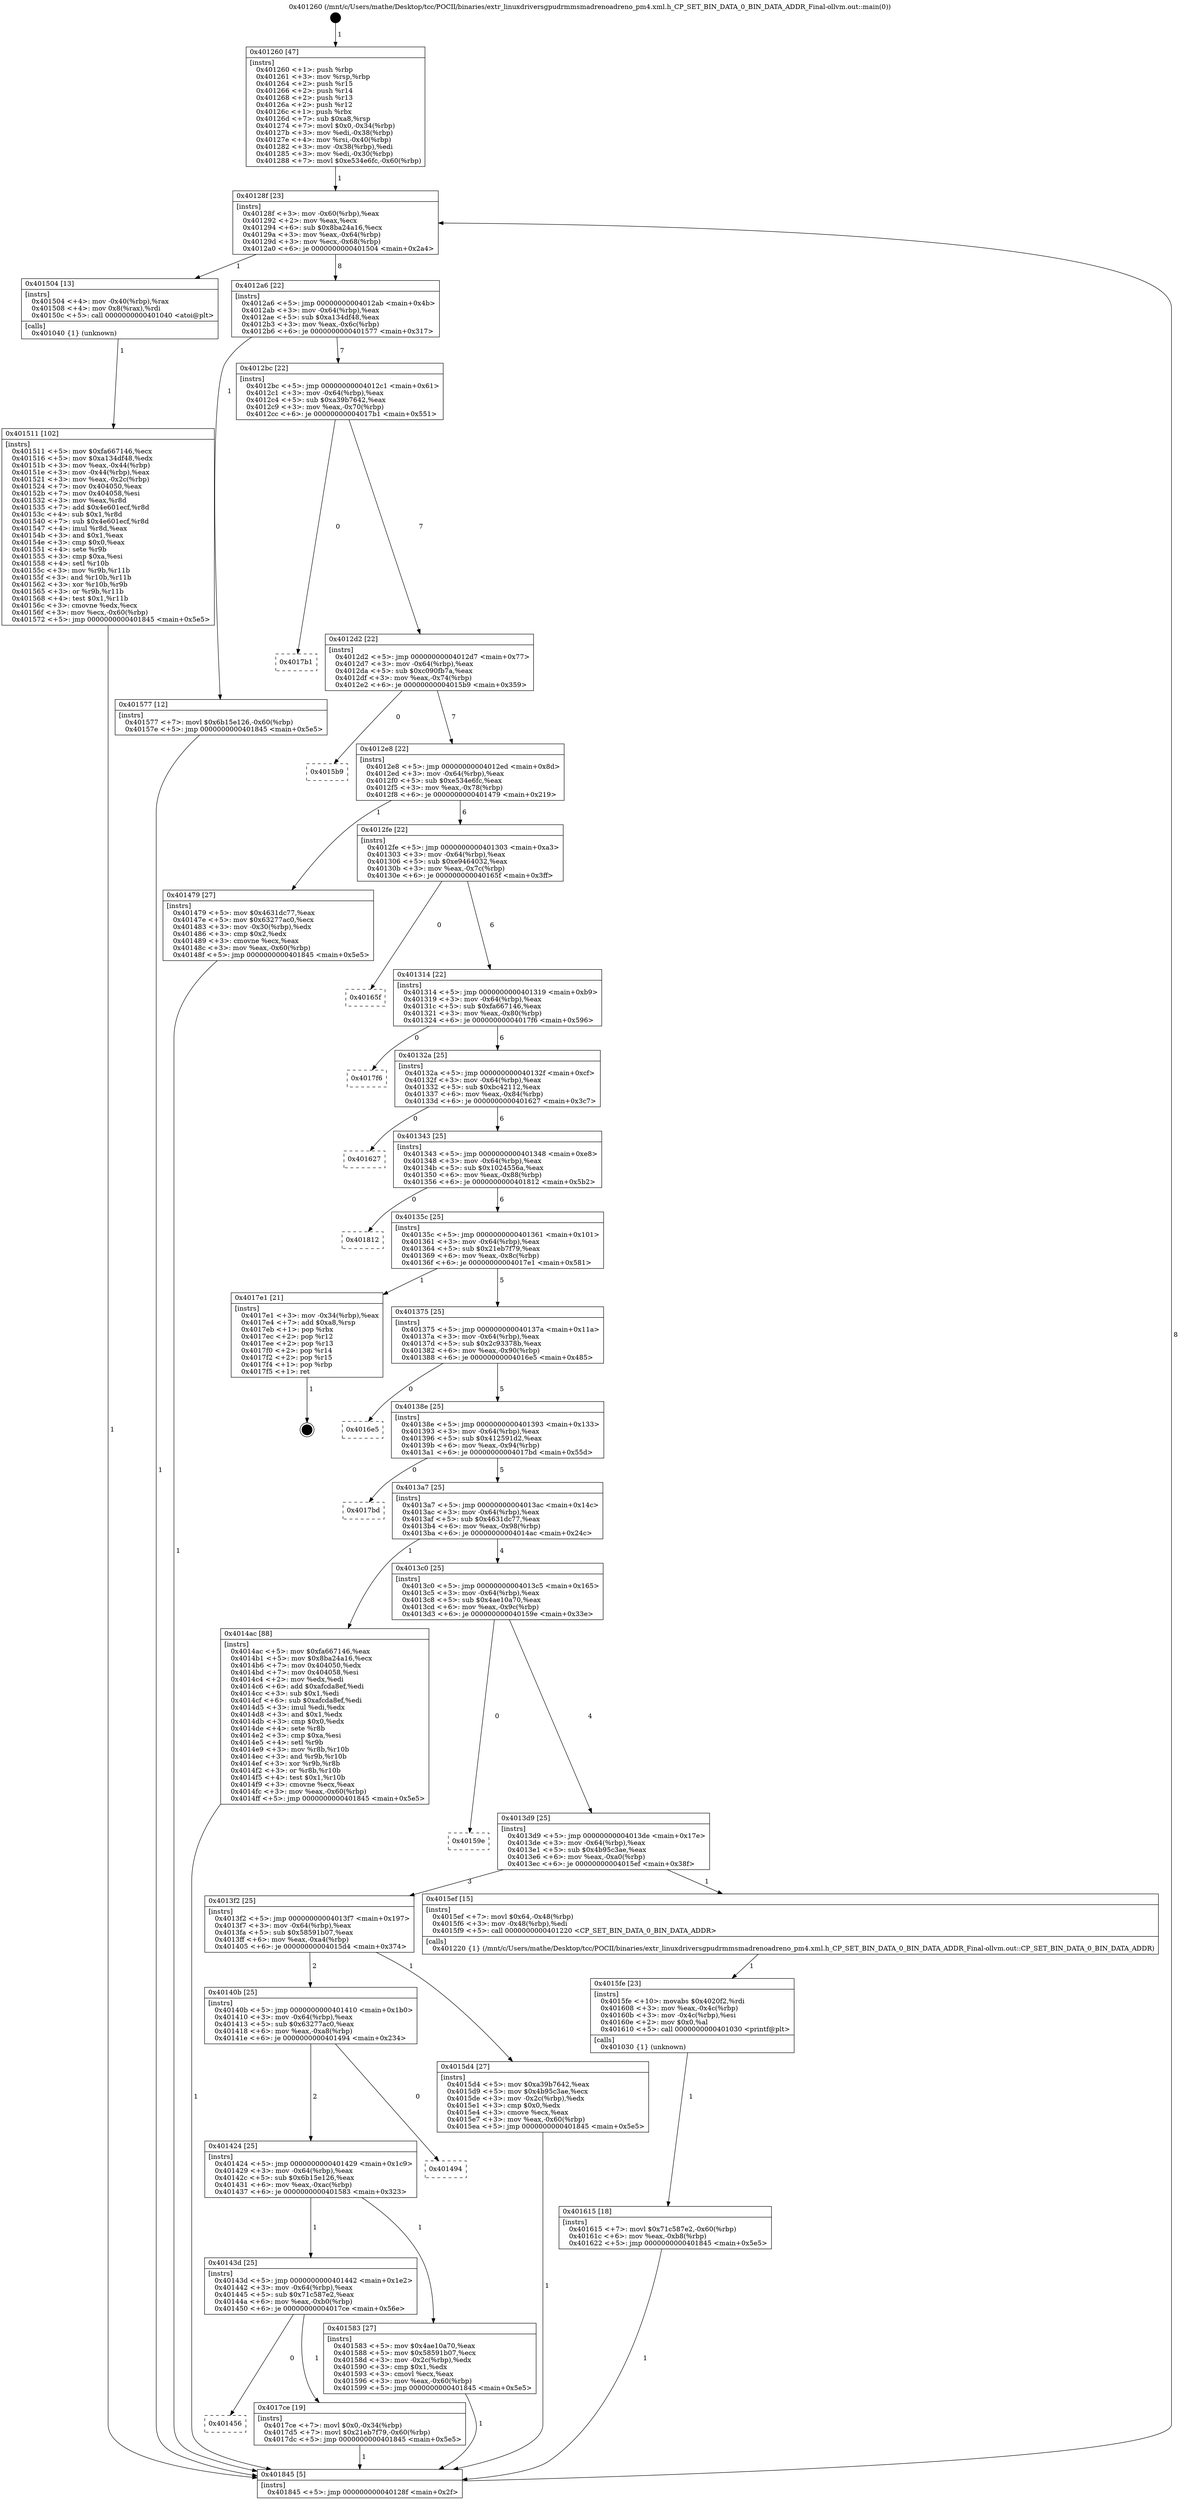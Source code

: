 digraph "0x401260" {
  label = "0x401260 (/mnt/c/Users/mathe/Desktop/tcc/POCII/binaries/extr_linuxdriversgpudrmmsmadrenoadreno_pm4.xml.h_CP_SET_BIN_DATA_0_BIN_DATA_ADDR_Final-ollvm.out::main(0))"
  labelloc = "t"
  node[shape=record]

  Entry [label="",width=0.3,height=0.3,shape=circle,fillcolor=black,style=filled]
  "0x40128f" [label="{
     0x40128f [23]\l
     | [instrs]\l
     &nbsp;&nbsp;0x40128f \<+3\>: mov -0x60(%rbp),%eax\l
     &nbsp;&nbsp;0x401292 \<+2\>: mov %eax,%ecx\l
     &nbsp;&nbsp;0x401294 \<+6\>: sub $0x8ba24a16,%ecx\l
     &nbsp;&nbsp;0x40129a \<+3\>: mov %eax,-0x64(%rbp)\l
     &nbsp;&nbsp;0x40129d \<+3\>: mov %ecx,-0x68(%rbp)\l
     &nbsp;&nbsp;0x4012a0 \<+6\>: je 0000000000401504 \<main+0x2a4\>\l
  }"]
  "0x401504" [label="{
     0x401504 [13]\l
     | [instrs]\l
     &nbsp;&nbsp;0x401504 \<+4\>: mov -0x40(%rbp),%rax\l
     &nbsp;&nbsp;0x401508 \<+4\>: mov 0x8(%rax),%rdi\l
     &nbsp;&nbsp;0x40150c \<+5\>: call 0000000000401040 \<atoi@plt\>\l
     | [calls]\l
     &nbsp;&nbsp;0x401040 \{1\} (unknown)\l
  }"]
  "0x4012a6" [label="{
     0x4012a6 [22]\l
     | [instrs]\l
     &nbsp;&nbsp;0x4012a6 \<+5\>: jmp 00000000004012ab \<main+0x4b\>\l
     &nbsp;&nbsp;0x4012ab \<+3\>: mov -0x64(%rbp),%eax\l
     &nbsp;&nbsp;0x4012ae \<+5\>: sub $0xa134df48,%eax\l
     &nbsp;&nbsp;0x4012b3 \<+3\>: mov %eax,-0x6c(%rbp)\l
     &nbsp;&nbsp;0x4012b6 \<+6\>: je 0000000000401577 \<main+0x317\>\l
  }"]
  Exit [label="",width=0.3,height=0.3,shape=circle,fillcolor=black,style=filled,peripheries=2]
  "0x401577" [label="{
     0x401577 [12]\l
     | [instrs]\l
     &nbsp;&nbsp;0x401577 \<+7\>: movl $0x6b15e126,-0x60(%rbp)\l
     &nbsp;&nbsp;0x40157e \<+5\>: jmp 0000000000401845 \<main+0x5e5\>\l
  }"]
  "0x4012bc" [label="{
     0x4012bc [22]\l
     | [instrs]\l
     &nbsp;&nbsp;0x4012bc \<+5\>: jmp 00000000004012c1 \<main+0x61\>\l
     &nbsp;&nbsp;0x4012c1 \<+3\>: mov -0x64(%rbp),%eax\l
     &nbsp;&nbsp;0x4012c4 \<+5\>: sub $0xa39b7642,%eax\l
     &nbsp;&nbsp;0x4012c9 \<+3\>: mov %eax,-0x70(%rbp)\l
     &nbsp;&nbsp;0x4012cc \<+6\>: je 00000000004017b1 \<main+0x551\>\l
  }"]
  "0x401456" [label="{
     0x401456\l
  }", style=dashed]
  "0x4017b1" [label="{
     0x4017b1\l
  }", style=dashed]
  "0x4012d2" [label="{
     0x4012d2 [22]\l
     | [instrs]\l
     &nbsp;&nbsp;0x4012d2 \<+5\>: jmp 00000000004012d7 \<main+0x77\>\l
     &nbsp;&nbsp;0x4012d7 \<+3\>: mov -0x64(%rbp),%eax\l
     &nbsp;&nbsp;0x4012da \<+5\>: sub $0xc090fb7a,%eax\l
     &nbsp;&nbsp;0x4012df \<+3\>: mov %eax,-0x74(%rbp)\l
     &nbsp;&nbsp;0x4012e2 \<+6\>: je 00000000004015b9 \<main+0x359\>\l
  }"]
  "0x4017ce" [label="{
     0x4017ce [19]\l
     | [instrs]\l
     &nbsp;&nbsp;0x4017ce \<+7\>: movl $0x0,-0x34(%rbp)\l
     &nbsp;&nbsp;0x4017d5 \<+7\>: movl $0x21eb7f79,-0x60(%rbp)\l
     &nbsp;&nbsp;0x4017dc \<+5\>: jmp 0000000000401845 \<main+0x5e5\>\l
  }"]
  "0x4015b9" [label="{
     0x4015b9\l
  }", style=dashed]
  "0x4012e8" [label="{
     0x4012e8 [22]\l
     | [instrs]\l
     &nbsp;&nbsp;0x4012e8 \<+5\>: jmp 00000000004012ed \<main+0x8d\>\l
     &nbsp;&nbsp;0x4012ed \<+3\>: mov -0x64(%rbp),%eax\l
     &nbsp;&nbsp;0x4012f0 \<+5\>: sub $0xe534e6fc,%eax\l
     &nbsp;&nbsp;0x4012f5 \<+3\>: mov %eax,-0x78(%rbp)\l
     &nbsp;&nbsp;0x4012f8 \<+6\>: je 0000000000401479 \<main+0x219\>\l
  }"]
  "0x401615" [label="{
     0x401615 [18]\l
     | [instrs]\l
     &nbsp;&nbsp;0x401615 \<+7\>: movl $0x71c587e2,-0x60(%rbp)\l
     &nbsp;&nbsp;0x40161c \<+6\>: mov %eax,-0xb8(%rbp)\l
     &nbsp;&nbsp;0x401622 \<+5\>: jmp 0000000000401845 \<main+0x5e5\>\l
  }"]
  "0x401479" [label="{
     0x401479 [27]\l
     | [instrs]\l
     &nbsp;&nbsp;0x401479 \<+5\>: mov $0x4631dc77,%eax\l
     &nbsp;&nbsp;0x40147e \<+5\>: mov $0x63277ac0,%ecx\l
     &nbsp;&nbsp;0x401483 \<+3\>: mov -0x30(%rbp),%edx\l
     &nbsp;&nbsp;0x401486 \<+3\>: cmp $0x2,%edx\l
     &nbsp;&nbsp;0x401489 \<+3\>: cmovne %ecx,%eax\l
     &nbsp;&nbsp;0x40148c \<+3\>: mov %eax,-0x60(%rbp)\l
     &nbsp;&nbsp;0x40148f \<+5\>: jmp 0000000000401845 \<main+0x5e5\>\l
  }"]
  "0x4012fe" [label="{
     0x4012fe [22]\l
     | [instrs]\l
     &nbsp;&nbsp;0x4012fe \<+5\>: jmp 0000000000401303 \<main+0xa3\>\l
     &nbsp;&nbsp;0x401303 \<+3\>: mov -0x64(%rbp),%eax\l
     &nbsp;&nbsp;0x401306 \<+5\>: sub $0xe9464032,%eax\l
     &nbsp;&nbsp;0x40130b \<+3\>: mov %eax,-0x7c(%rbp)\l
     &nbsp;&nbsp;0x40130e \<+6\>: je 000000000040165f \<main+0x3ff\>\l
  }"]
  "0x401845" [label="{
     0x401845 [5]\l
     | [instrs]\l
     &nbsp;&nbsp;0x401845 \<+5\>: jmp 000000000040128f \<main+0x2f\>\l
  }"]
  "0x401260" [label="{
     0x401260 [47]\l
     | [instrs]\l
     &nbsp;&nbsp;0x401260 \<+1\>: push %rbp\l
     &nbsp;&nbsp;0x401261 \<+3\>: mov %rsp,%rbp\l
     &nbsp;&nbsp;0x401264 \<+2\>: push %r15\l
     &nbsp;&nbsp;0x401266 \<+2\>: push %r14\l
     &nbsp;&nbsp;0x401268 \<+2\>: push %r13\l
     &nbsp;&nbsp;0x40126a \<+2\>: push %r12\l
     &nbsp;&nbsp;0x40126c \<+1\>: push %rbx\l
     &nbsp;&nbsp;0x40126d \<+7\>: sub $0xa8,%rsp\l
     &nbsp;&nbsp;0x401274 \<+7\>: movl $0x0,-0x34(%rbp)\l
     &nbsp;&nbsp;0x40127b \<+3\>: mov %edi,-0x38(%rbp)\l
     &nbsp;&nbsp;0x40127e \<+4\>: mov %rsi,-0x40(%rbp)\l
     &nbsp;&nbsp;0x401282 \<+3\>: mov -0x38(%rbp),%edi\l
     &nbsp;&nbsp;0x401285 \<+3\>: mov %edi,-0x30(%rbp)\l
     &nbsp;&nbsp;0x401288 \<+7\>: movl $0xe534e6fc,-0x60(%rbp)\l
  }"]
  "0x4015fe" [label="{
     0x4015fe [23]\l
     | [instrs]\l
     &nbsp;&nbsp;0x4015fe \<+10\>: movabs $0x4020f2,%rdi\l
     &nbsp;&nbsp;0x401608 \<+3\>: mov %eax,-0x4c(%rbp)\l
     &nbsp;&nbsp;0x40160b \<+3\>: mov -0x4c(%rbp),%esi\l
     &nbsp;&nbsp;0x40160e \<+2\>: mov $0x0,%al\l
     &nbsp;&nbsp;0x401610 \<+5\>: call 0000000000401030 \<printf@plt\>\l
     | [calls]\l
     &nbsp;&nbsp;0x401030 \{1\} (unknown)\l
  }"]
  "0x40165f" [label="{
     0x40165f\l
  }", style=dashed]
  "0x401314" [label="{
     0x401314 [22]\l
     | [instrs]\l
     &nbsp;&nbsp;0x401314 \<+5\>: jmp 0000000000401319 \<main+0xb9\>\l
     &nbsp;&nbsp;0x401319 \<+3\>: mov -0x64(%rbp),%eax\l
     &nbsp;&nbsp;0x40131c \<+5\>: sub $0xfa667146,%eax\l
     &nbsp;&nbsp;0x401321 \<+3\>: mov %eax,-0x80(%rbp)\l
     &nbsp;&nbsp;0x401324 \<+6\>: je 00000000004017f6 \<main+0x596\>\l
  }"]
  "0x40143d" [label="{
     0x40143d [25]\l
     | [instrs]\l
     &nbsp;&nbsp;0x40143d \<+5\>: jmp 0000000000401442 \<main+0x1e2\>\l
     &nbsp;&nbsp;0x401442 \<+3\>: mov -0x64(%rbp),%eax\l
     &nbsp;&nbsp;0x401445 \<+5\>: sub $0x71c587e2,%eax\l
     &nbsp;&nbsp;0x40144a \<+6\>: mov %eax,-0xb0(%rbp)\l
     &nbsp;&nbsp;0x401450 \<+6\>: je 00000000004017ce \<main+0x56e\>\l
  }"]
  "0x4017f6" [label="{
     0x4017f6\l
  }", style=dashed]
  "0x40132a" [label="{
     0x40132a [25]\l
     | [instrs]\l
     &nbsp;&nbsp;0x40132a \<+5\>: jmp 000000000040132f \<main+0xcf\>\l
     &nbsp;&nbsp;0x40132f \<+3\>: mov -0x64(%rbp),%eax\l
     &nbsp;&nbsp;0x401332 \<+5\>: sub $0xbc42112,%eax\l
     &nbsp;&nbsp;0x401337 \<+6\>: mov %eax,-0x84(%rbp)\l
     &nbsp;&nbsp;0x40133d \<+6\>: je 0000000000401627 \<main+0x3c7\>\l
  }"]
  "0x401583" [label="{
     0x401583 [27]\l
     | [instrs]\l
     &nbsp;&nbsp;0x401583 \<+5\>: mov $0x4ae10a70,%eax\l
     &nbsp;&nbsp;0x401588 \<+5\>: mov $0x58591b07,%ecx\l
     &nbsp;&nbsp;0x40158d \<+3\>: mov -0x2c(%rbp),%edx\l
     &nbsp;&nbsp;0x401590 \<+3\>: cmp $0x1,%edx\l
     &nbsp;&nbsp;0x401593 \<+3\>: cmovl %ecx,%eax\l
     &nbsp;&nbsp;0x401596 \<+3\>: mov %eax,-0x60(%rbp)\l
     &nbsp;&nbsp;0x401599 \<+5\>: jmp 0000000000401845 \<main+0x5e5\>\l
  }"]
  "0x401627" [label="{
     0x401627\l
  }", style=dashed]
  "0x401343" [label="{
     0x401343 [25]\l
     | [instrs]\l
     &nbsp;&nbsp;0x401343 \<+5\>: jmp 0000000000401348 \<main+0xe8\>\l
     &nbsp;&nbsp;0x401348 \<+3\>: mov -0x64(%rbp),%eax\l
     &nbsp;&nbsp;0x40134b \<+5\>: sub $0x1024556a,%eax\l
     &nbsp;&nbsp;0x401350 \<+6\>: mov %eax,-0x88(%rbp)\l
     &nbsp;&nbsp;0x401356 \<+6\>: je 0000000000401812 \<main+0x5b2\>\l
  }"]
  "0x401424" [label="{
     0x401424 [25]\l
     | [instrs]\l
     &nbsp;&nbsp;0x401424 \<+5\>: jmp 0000000000401429 \<main+0x1c9\>\l
     &nbsp;&nbsp;0x401429 \<+3\>: mov -0x64(%rbp),%eax\l
     &nbsp;&nbsp;0x40142c \<+5\>: sub $0x6b15e126,%eax\l
     &nbsp;&nbsp;0x401431 \<+6\>: mov %eax,-0xac(%rbp)\l
     &nbsp;&nbsp;0x401437 \<+6\>: je 0000000000401583 \<main+0x323\>\l
  }"]
  "0x401812" [label="{
     0x401812\l
  }", style=dashed]
  "0x40135c" [label="{
     0x40135c [25]\l
     | [instrs]\l
     &nbsp;&nbsp;0x40135c \<+5\>: jmp 0000000000401361 \<main+0x101\>\l
     &nbsp;&nbsp;0x401361 \<+3\>: mov -0x64(%rbp),%eax\l
     &nbsp;&nbsp;0x401364 \<+5\>: sub $0x21eb7f79,%eax\l
     &nbsp;&nbsp;0x401369 \<+6\>: mov %eax,-0x8c(%rbp)\l
     &nbsp;&nbsp;0x40136f \<+6\>: je 00000000004017e1 \<main+0x581\>\l
  }"]
  "0x401494" [label="{
     0x401494\l
  }", style=dashed]
  "0x4017e1" [label="{
     0x4017e1 [21]\l
     | [instrs]\l
     &nbsp;&nbsp;0x4017e1 \<+3\>: mov -0x34(%rbp),%eax\l
     &nbsp;&nbsp;0x4017e4 \<+7\>: add $0xa8,%rsp\l
     &nbsp;&nbsp;0x4017eb \<+1\>: pop %rbx\l
     &nbsp;&nbsp;0x4017ec \<+2\>: pop %r12\l
     &nbsp;&nbsp;0x4017ee \<+2\>: pop %r13\l
     &nbsp;&nbsp;0x4017f0 \<+2\>: pop %r14\l
     &nbsp;&nbsp;0x4017f2 \<+2\>: pop %r15\l
     &nbsp;&nbsp;0x4017f4 \<+1\>: pop %rbp\l
     &nbsp;&nbsp;0x4017f5 \<+1\>: ret\l
  }"]
  "0x401375" [label="{
     0x401375 [25]\l
     | [instrs]\l
     &nbsp;&nbsp;0x401375 \<+5\>: jmp 000000000040137a \<main+0x11a\>\l
     &nbsp;&nbsp;0x40137a \<+3\>: mov -0x64(%rbp),%eax\l
     &nbsp;&nbsp;0x40137d \<+5\>: sub $0x2c93378b,%eax\l
     &nbsp;&nbsp;0x401382 \<+6\>: mov %eax,-0x90(%rbp)\l
     &nbsp;&nbsp;0x401388 \<+6\>: je 00000000004016e5 \<main+0x485\>\l
  }"]
  "0x40140b" [label="{
     0x40140b [25]\l
     | [instrs]\l
     &nbsp;&nbsp;0x40140b \<+5\>: jmp 0000000000401410 \<main+0x1b0\>\l
     &nbsp;&nbsp;0x401410 \<+3\>: mov -0x64(%rbp),%eax\l
     &nbsp;&nbsp;0x401413 \<+5\>: sub $0x63277ac0,%eax\l
     &nbsp;&nbsp;0x401418 \<+6\>: mov %eax,-0xa8(%rbp)\l
     &nbsp;&nbsp;0x40141e \<+6\>: je 0000000000401494 \<main+0x234\>\l
  }"]
  "0x4016e5" [label="{
     0x4016e5\l
  }", style=dashed]
  "0x40138e" [label="{
     0x40138e [25]\l
     | [instrs]\l
     &nbsp;&nbsp;0x40138e \<+5\>: jmp 0000000000401393 \<main+0x133\>\l
     &nbsp;&nbsp;0x401393 \<+3\>: mov -0x64(%rbp),%eax\l
     &nbsp;&nbsp;0x401396 \<+5\>: sub $0x412591d2,%eax\l
     &nbsp;&nbsp;0x40139b \<+6\>: mov %eax,-0x94(%rbp)\l
     &nbsp;&nbsp;0x4013a1 \<+6\>: je 00000000004017bd \<main+0x55d\>\l
  }"]
  "0x4015d4" [label="{
     0x4015d4 [27]\l
     | [instrs]\l
     &nbsp;&nbsp;0x4015d4 \<+5\>: mov $0xa39b7642,%eax\l
     &nbsp;&nbsp;0x4015d9 \<+5\>: mov $0x4b95c3ae,%ecx\l
     &nbsp;&nbsp;0x4015de \<+3\>: mov -0x2c(%rbp),%edx\l
     &nbsp;&nbsp;0x4015e1 \<+3\>: cmp $0x0,%edx\l
     &nbsp;&nbsp;0x4015e4 \<+3\>: cmove %ecx,%eax\l
     &nbsp;&nbsp;0x4015e7 \<+3\>: mov %eax,-0x60(%rbp)\l
     &nbsp;&nbsp;0x4015ea \<+5\>: jmp 0000000000401845 \<main+0x5e5\>\l
  }"]
  "0x4017bd" [label="{
     0x4017bd\l
  }", style=dashed]
  "0x4013a7" [label="{
     0x4013a7 [25]\l
     | [instrs]\l
     &nbsp;&nbsp;0x4013a7 \<+5\>: jmp 00000000004013ac \<main+0x14c\>\l
     &nbsp;&nbsp;0x4013ac \<+3\>: mov -0x64(%rbp),%eax\l
     &nbsp;&nbsp;0x4013af \<+5\>: sub $0x4631dc77,%eax\l
     &nbsp;&nbsp;0x4013b4 \<+6\>: mov %eax,-0x98(%rbp)\l
     &nbsp;&nbsp;0x4013ba \<+6\>: je 00000000004014ac \<main+0x24c\>\l
  }"]
  "0x4013f2" [label="{
     0x4013f2 [25]\l
     | [instrs]\l
     &nbsp;&nbsp;0x4013f2 \<+5\>: jmp 00000000004013f7 \<main+0x197\>\l
     &nbsp;&nbsp;0x4013f7 \<+3\>: mov -0x64(%rbp),%eax\l
     &nbsp;&nbsp;0x4013fa \<+5\>: sub $0x58591b07,%eax\l
     &nbsp;&nbsp;0x4013ff \<+6\>: mov %eax,-0xa4(%rbp)\l
     &nbsp;&nbsp;0x401405 \<+6\>: je 00000000004015d4 \<main+0x374\>\l
  }"]
  "0x4014ac" [label="{
     0x4014ac [88]\l
     | [instrs]\l
     &nbsp;&nbsp;0x4014ac \<+5\>: mov $0xfa667146,%eax\l
     &nbsp;&nbsp;0x4014b1 \<+5\>: mov $0x8ba24a16,%ecx\l
     &nbsp;&nbsp;0x4014b6 \<+7\>: mov 0x404050,%edx\l
     &nbsp;&nbsp;0x4014bd \<+7\>: mov 0x404058,%esi\l
     &nbsp;&nbsp;0x4014c4 \<+2\>: mov %edx,%edi\l
     &nbsp;&nbsp;0x4014c6 \<+6\>: add $0xafcda8ef,%edi\l
     &nbsp;&nbsp;0x4014cc \<+3\>: sub $0x1,%edi\l
     &nbsp;&nbsp;0x4014cf \<+6\>: sub $0xafcda8ef,%edi\l
     &nbsp;&nbsp;0x4014d5 \<+3\>: imul %edi,%edx\l
     &nbsp;&nbsp;0x4014d8 \<+3\>: and $0x1,%edx\l
     &nbsp;&nbsp;0x4014db \<+3\>: cmp $0x0,%edx\l
     &nbsp;&nbsp;0x4014de \<+4\>: sete %r8b\l
     &nbsp;&nbsp;0x4014e2 \<+3\>: cmp $0xa,%esi\l
     &nbsp;&nbsp;0x4014e5 \<+4\>: setl %r9b\l
     &nbsp;&nbsp;0x4014e9 \<+3\>: mov %r8b,%r10b\l
     &nbsp;&nbsp;0x4014ec \<+3\>: and %r9b,%r10b\l
     &nbsp;&nbsp;0x4014ef \<+3\>: xor %r9b,%r8b\l
     &nbsp;&nbsp;0x4014f2 \<+3\>: or %r8b,%r10b\l
     &nbsp;&nbsp;0x4014f5 \<+4\>: test $0x1,%r10b\l
     &nbsp;&nbsp;0x4014f9 \<+3\>: cmovne %ecx,%eax\l
     &nbsp;&nbsp;0x4014fc \<+3\>: mov %eax,-0x60(%rbp)\l
     &nbsp;&nbsp;0x4014ff \<+5\>: jmp 0000000000401845 \<main+0x5e5\>\l
  }"]
  "0x4013c0" [label="{
     0x4013c0 [25]\l
     | [instrs]\l
     &nbsp;&nbsp;0x4013c0 \<+5\>: jmp 00000000004013c5 \<main+0x165\>\l
     &nbsp;&nbsp;0x4013c5 \<+3\>: mov -0x64(%rbp),%eax\l
     &nbsp;&nbsp;0x4013c8 \<+5\>: sub $0x4ae10a70,%eax\l
     &nbsp;&nbsp;0x4013cd \<+6\>: mov %eax,-0x9c(%rbp)\l
     &nbsp;&nbsp;0x4013d3 \<+6\>: je 000000000040159e \<main+0x33e\>\l
  }"]
  "0x401511" [label="{
     0x401511 [102]\l
     | [instrs]\l
     &nbsp;&nbsp;0x401511 \<+5\>: mov $0xfa667146,%ecx\l
     &nbsp;&nbsp;0x401516 \<+5\>: mov $0xa134df48,%edx\l
     &nbsp;&nbsp;0x40151b \<+3\>: mov %eax,-0x44(%rbp)\l
     &nbsp;&nbsp;0x40151e \<+3\>: mov -0x44(%rbp),%eax\l
     &nbsp;&nbsp;0x401521 \<+3\>: mov %eax,-0x2c(%rbp)\l
     &nbsp;&nbsp;0x401524 \<+7\>: mov 0x404050,%eax\l
     &nbsp;&nbsp;0x40152b \<+7\>: mov 0x404058,%esi\l
     &nbsp;&nbsp;0x401532 \<+3\>: mov %eax,%r8d\l
     &nbsp;&nbsp;0x401535 \<+7\>: add $0x4e601ecf,%r8d\l
     &nbsp;&nbsp;0x40153c \<+4\>: sub $0x1,%r8d\l
     &nbsp;&nbsp;0x401540 \<+7\>: sub $0x4e601ecf,%r8d\l
     &nbsp;&nbsp;0x401547 \<+4\>: imul %r8d,%eax\l
     &nbsp;&nbsp;0x40154b \<+3\>: and $0x1,%eax\l
     &nbsp;&nbsp;0x40154e \<+3\>: cmp $0x0,%eax\l
     &nbsp;&nbsp;0x401551 \<+4\>: sete %r9b\l
     &nbsp;&nbsp;0x401555 \<+3\>: cmp $0xa,%esi\l
     &nbsp;&nbsp;0x401558 \<+4\>: setl %r10b\l
     &nbsp;&nbsp;0x40155c \<+3\>: mov %r9b,%r11b\l
     &nbsp;&nbsp;0x40155f \<+3\>: and %r10b,%r11b\l
     &nbsp;&nbsp;0x401562 \<+3\>: xor %r10b,%r9b\l
     &nbsp;&nbsp;0x401565 \<+3\>: or %r9b,%r11b\l
     &nbsp;&nbsp;0x401568 \<+4\>: test $0x1,%r11b\l
     &nbsp;&nbsp;0x40156c \<+3\>: cmovne %edx,%ecx\l
     &nbsp;&nbsp;0x40156f \<+3\>: mov %ecx,-0x60(%rbp)\l
     &nbsp;&nbsp;0x401572 \<+5\>: jmp 0000000000401845 \<main+0x5e5\>\l
  }"]
  "0x4015ef" [label="{
     0x4015ef [15]\l
     | [instrs]\l
     &nbsp;&nbsp;0x4015ef \<+7\>: movl $0x64,-0x48(%rbp)\l
     &nbsp;&nbsp;0x4015f6 \<+3\>: mov -0x48(%rbp),%edi\l
     &nbsp;&nbsp;0x4015f9 \<+5\>: call 0000000000401220 \<CP_SET_BIN_DATA_0_BIN_DATA_ADDR\>\l
     | [calls]\l
     &nbsp;&nbsp;0x401220 \{1\} (/mnt/c/Users/mathe/Desktop/tcc/POCII/binaries/extr_linuxdriversgpudrmmsmadrenoadreno_pm4.xml.h_CP_SET_BIN_DATA_0_BIN_DATA_ADDR_Final-ollvm.out::CP_SET_BIN_DATA_0_BIN_DATA_ADDR)\l
  }"]
  "0x40159e" [label="{
     0x40159e\l
  }", style=dashed]
  "0x4013d9" [label="{
     0x4013d9 [25]\l
     | [instrs]\l
     &nbsp;&nbsp;0x4013d9 \<+5\>: jmp 00000000004013de \<main+0x17e\>\l
     &nbsp;&nbsp;0x4013de \<+3\>: mov -0x64(%rbp),%eax\l
     &nbsp;&nbsp;0x4013e1 \<+5\>: sub $0x4b95c3ae,%eax\l
     &nbsp;&nbsp;0x4013e6 \<+6\>: mov %eax,-0xa0(%rbp)\l
     &nbsp;&nbsp;0x4013ec \<+6\>: je 00000000004015ef \<main+0x38f\>\l
  }"]
  Entry -> "0x401260" [label=" 1"]
  "0x40128f" -> "0x401504" [label=" 1"]
  "0x40128f" -> "0x4012a6" [label=" 8"]
  "0x4017e1" -> Exit [label=" 1"]
  "0x4012a6" -> "0x401577" [label=" 1"]
  "0x4012a6" -> "0x4012bc" [label=" 7"]
  "0x4017ce" -> "0x401845" [label=" 1"]
  "0x4012bc" -> "0x4017b1" [label=" 0"]
  "0x4012bc" -> "0x4012d2" [label=" 7"]
  "0x40143d" -> "0x401456" [label=" 0"]
  "0x4012d2" -> "0x4015b9" [label=" 0"]
  "0x4012d2" -> "0x4012e8" [label=" 7"]
  "0x40143d" -> "0x4017ce" [label=" 1"]
  "0x4012e8" -> "0x401479" [label=" 1"]
  "0x4012e8" -> "0x4012fe" [label=" 6"]
  "0x401479" -> "0x401845" [label=" 1"]
  "0x401260" -> "0x40128f" [label=" 1"]
  "0x401845" -> "0x40128f" [label=" 8"]
  "0x401615" -> "0x401845" [label=" 1"]
  "0x4012fe" -> "0x40165f" [label=" 0"]
  "0x4012fe" -> "0x401314" [label=" 6"]
  "0x4015fe" -> "0x401615" [label=" 1"]
  "0x401314" -> "0x4017f6" [label=" 0"]
  "0x401314" -> "0x40132a" [label=" 6"]
  "0x4015ef" -> "0x4015fe" [label=" 1"]
  "0x40132a" -> "0x401627" [label=" 0"]
  "0x40132a" -> "0x401343" [label=" 6"]
  "0x4015d4" -> "0x401845" [label=" 1"]
  "0x401343" -> "0x401812" [label=" 0"]
  "0x401343" -> "0x40135c" [label=" 6"]
  "0x401424" -> "0x40143d" [label=" 1"]
  "0x40135c" -> "0x4017e1" [label=" 1"]
  "0x40135c" -> "0x401375" [label=" 5"]
  "0x401424" -> "0x401583" [label=" 1"]
  "0x401375" -> "0x4016e5" [label=" 0"]
  "0x401375" -> "0x40138e" [label=" 5"]
  "0x40140b" -> "0x401424" [label=" 2"]
  "0x40138e" -> "0x4017bd" [label=" 0"]
  "0x40138e" -> "0x4013a7" [label=" 5"]
  "0x40140b" -> "0x401494" [label=" 0"]
  "0x4013a7" -> "0x4014ac" [label=" 1"]
  "0x4013a7" -> "0x4013c0" [label=" 4"]
  "0x4014ac" -> "0x401845" [label=" 1"]
  "0x401504" -> "0x401511" [label=" 1"]
  "0x401511" -> "0x401845" [label=" 1"]
  "0x401577" -> "0x401845" [label=" 1"]
  "0x4013f2" -> "0x40140b" [label=" 2"]
  "0x4013c0" -> "0x40159e" [label=" 0"]
  "0x4013c0" -> "0x4013d9" [label=" 4"]
  "0x4013f2" -> "0x4015d4" [label=" 1"]
  "0x4013d9" -> "0x4015ef" [label=" 1"]
  "0x4013d9" -> "0x4013f2" [label=" 3"]
  "0x401583" -> "0x401845" [label=" 1"]
}
